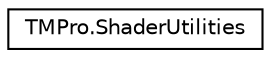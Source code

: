 digraph "Graphical Class Hierarchy"
{
 // LATEX_PDF_SIZE
  edge [fontname="Helvetica",fontsize="10",labelfontname="Helvetica",labelfontsize="10"];
  node [fontname="Helvetica",fontsize="10",shape=record];
  rankdir="LR";
  Node0 [label="TMPro.ShaderUtilities",height=0.2,width=0.4,color="black", fillcolor="white", style="filled",URL="$class_t_m_pro_1_1_shader_utilities.html",tooltip=" "];
}
